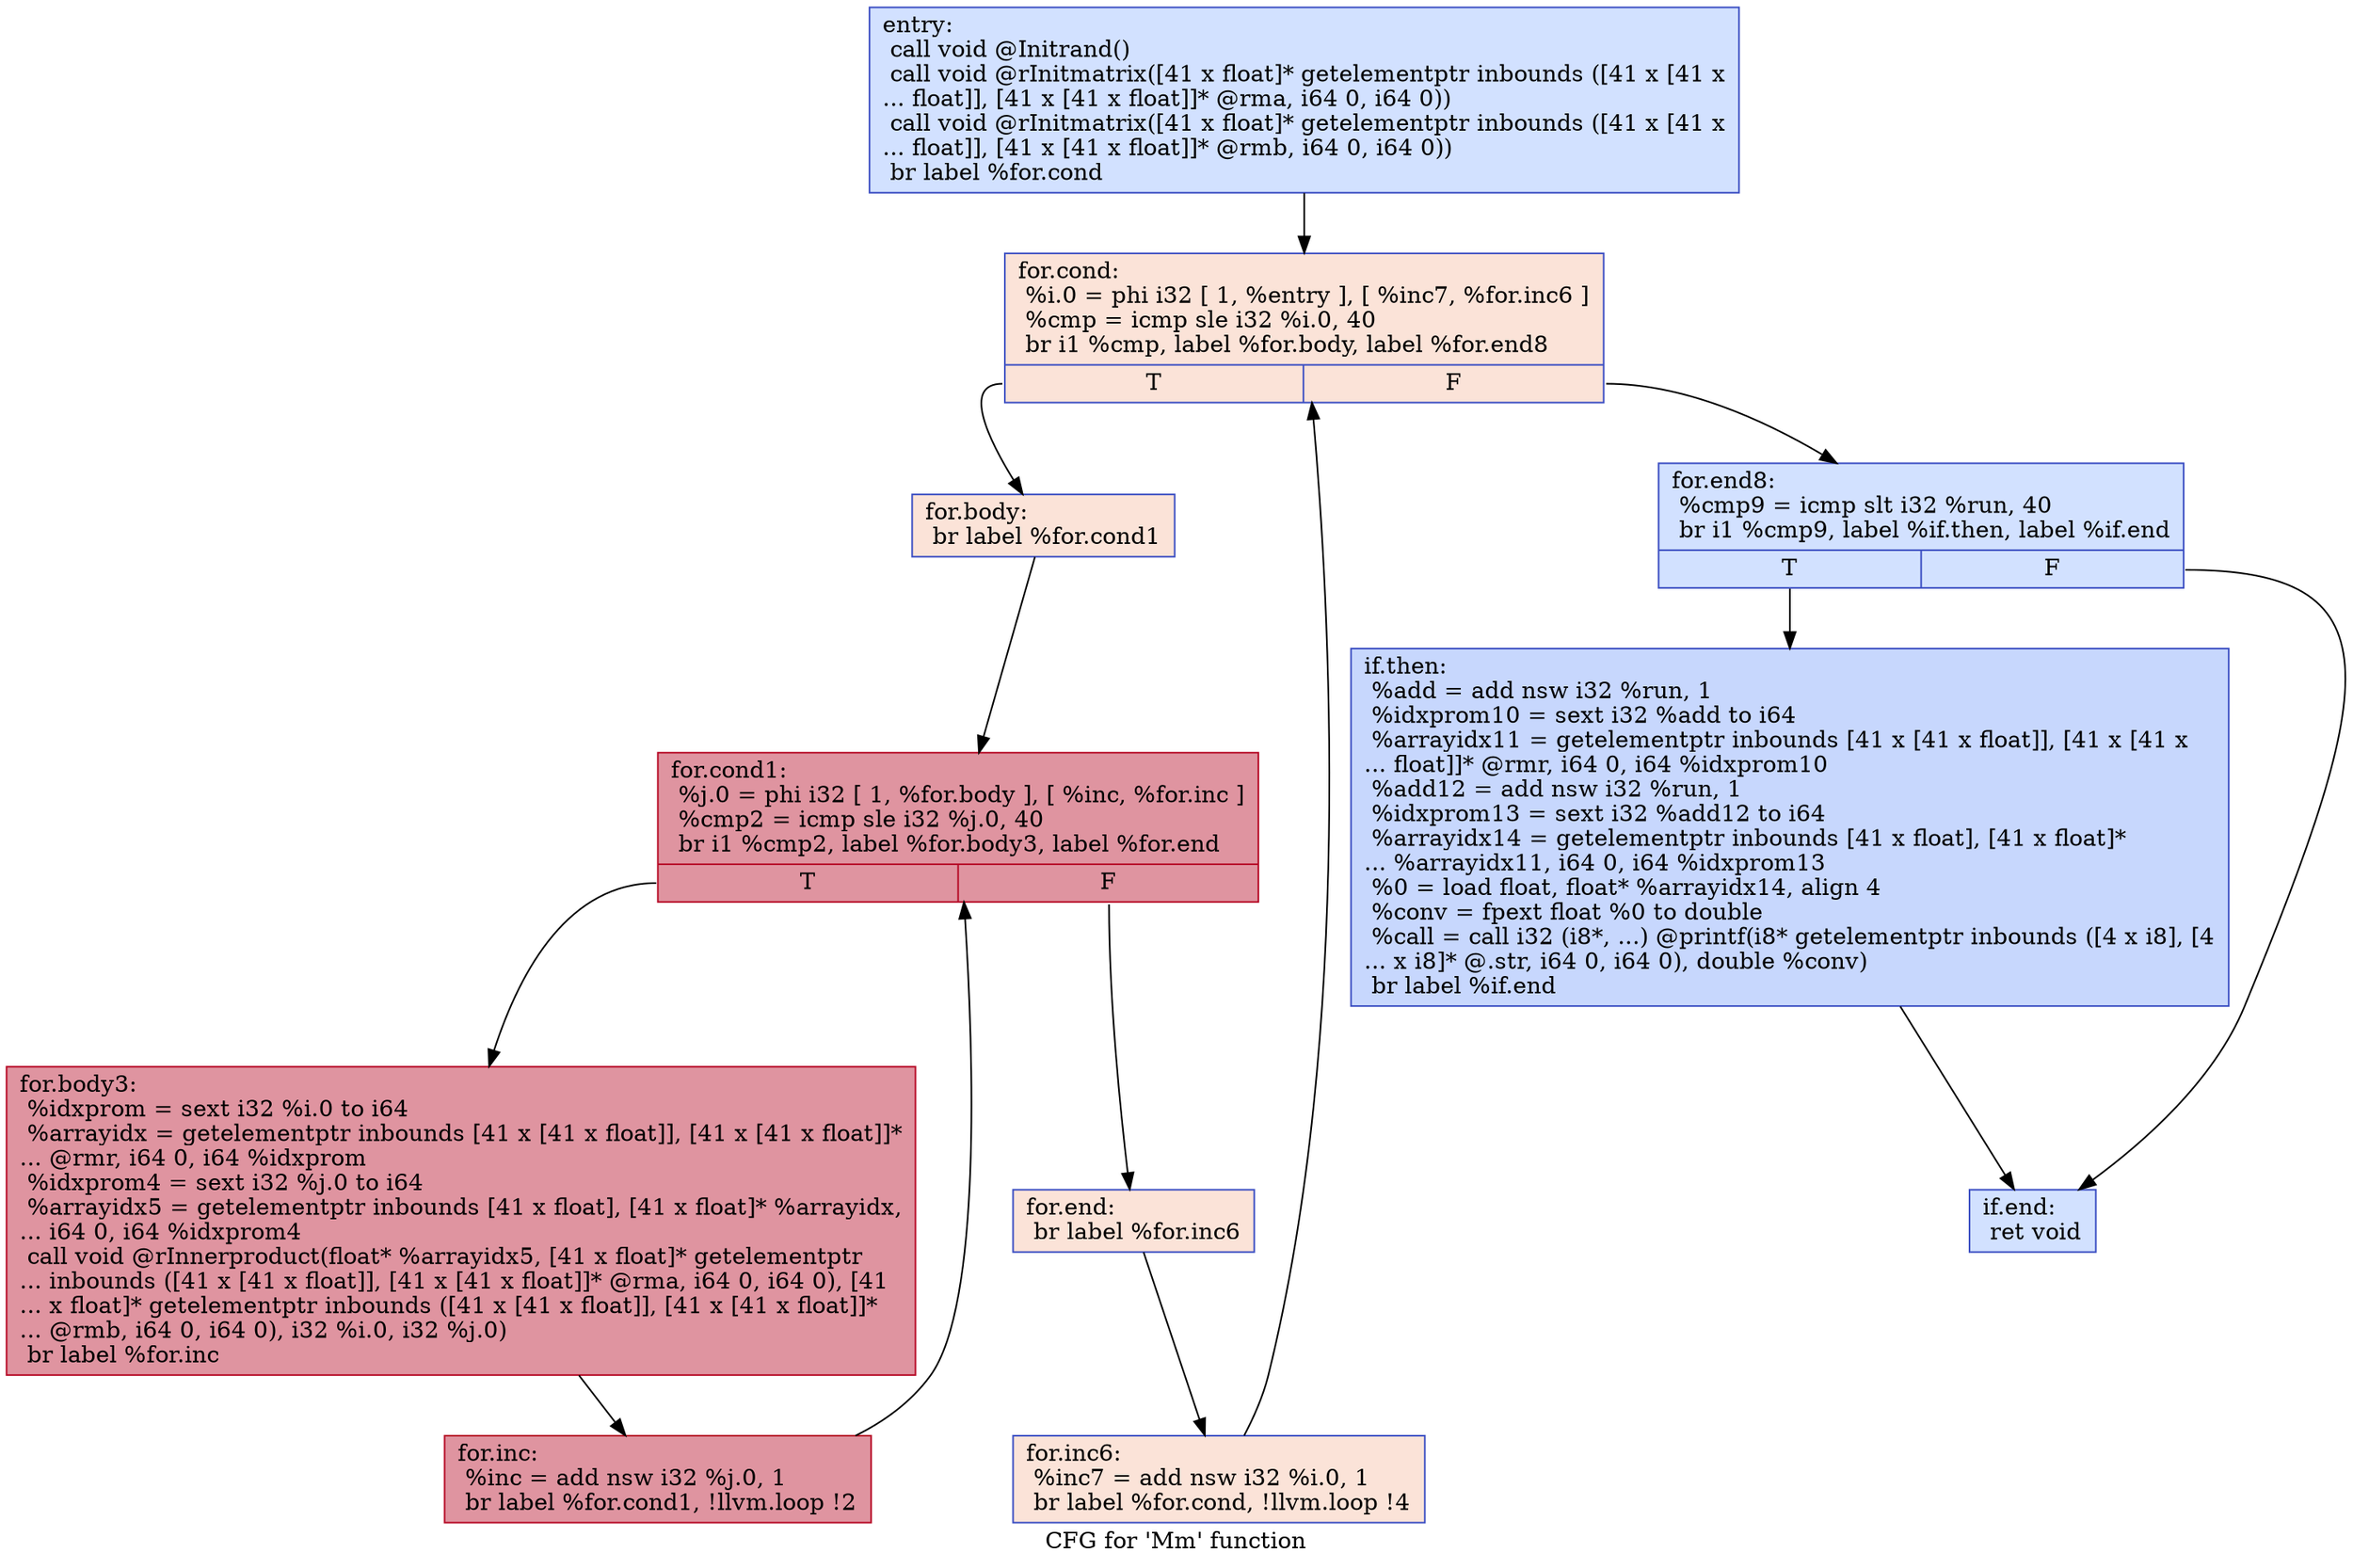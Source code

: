 digraph "CFG for 'Mm' function" {
	label="CFG for 'Mm' function";

	Node0x55edd0ce1fc0 [shape=record,color="#3d50c3ff", style=filled, fillcolor="#9abbff70",label="{entry:\l  call void @Initrand()\l  call void @rInitmatrix([41 x float]* getelementptr inbounds ([41 x [41 x\l... float]], [41 x [41 x float]]* @rma, i64 0, i64 0))\l  call void @rInitmatrix([41 x float]* getelementptr inbounds ([41 x [41 x\l... float]], [41 x [41 x float]]* @rmb, i64 0, i64 0))\l  br label %for.cond\l}"];
	Node0x55edd0ce1fc0 -> Node0x55edd0cdf810;
	Node0x55edd0cdf810 [shape=record,color="#3d50c3ff", style=filled, fillcolor="#f6bfa670",label="{for.cond:                                         \l  %i.0 = phi i32 [ 1, %entry ], [ %inc7, %for.inc6 ]\l  %cmp = icmp sle i32 %i.0, 40\l  br i1 %cmp, label %for.body, label %for.end8\l|{<s0>T|<s1>F}}"];
	Node0x55edd0cdf810:s0 -> Node0x55edd0cdf860;
	Node0x55edd0cdf810:s1 -> Node0x55edd0cdfa40;
	Node0x55edd0cdf860 [shape=record,color="#3d50c3ff", style=filled, fillcolor="#f6bfa670",label="{for.body:                                         \l  br label %for.cond1\l}"];
	Node0x55edd0cdf860 -> Node0x55edd0cdf8b0;
	Node0x55edd0cdf8b0 [shape=record,color="#b70d28ff", style=filled, fillcolor="#b70d2870",label="{for.cond1:                                        \l  %j.0 = phi i32 [ 1, %for.body ], [ %inc, %for.inc ]\l  %cmp2 = icmp sle i32 %j.0, 40\l  br i1 %cmp2, label %for.body3, label %for.end\l|{<s0>T|<s1>F}}"];
	Node0x55edd0cdf8b0:s0 -> Node0x55edd0cdf900;
	Node0x55edd0cdf8b0:s1 -> Node0x55edd0cdf9a0;
	Node0x55edd0cdf900 [shape=record,color="#b70d28ff", style=filled, fillcolor="#b70d2870",label="{for.body3:                                        \l  %idxprom = sext i32 %i.0 to i64\l  %arrayidx = getelementptr inbounds [41 x [41 x float]], [41 x [41 x float]]*\l... @rmr, i64 0, i64 %idxprom\l  %idxprom4 = sext i32 %j.0 to i64\l  %arrayidx5 = getelementptr inbounds [41 x float], [41 x float]* %arrayidx,\l... i64 0, i64 %idxprom4\l  call void @rInnerproduct(float* %arrayidx5, [41 x float]* getelementptr\l... inbounds ([41 x [41 x float]], [41 x [41 x float]]* @rma, i64 0, i64 0), [41\l... x float]* getelementptr inbounds ([41 x [41 x float]], [41 x [41 x float]]*\l... @rmb, i64 0, i64 0), i32 %i.0, i32 %j.0)\l  br label %for.inc\l}"];
	Node0x55edd0cdf900 -> Node0x55edd0cdf950;
	Node0x55edd0cdf950 [shape=record,color="#b70d28ff", style=filled, fillcolor="#b70d2870",label="{for.inc:                                          \l  %inc = add nsw i32 %j.0, 1\l  br label %for.cond1, !llvm.loop !2\l}"];
	Node0x55edd0cdf950 -> Node0x55edd0cdf8b0;
	Node0x55edd0cdf9a0 [shape=record,color="#3d50c3ff", style=filled, fillcolor="#f6bfa670",label="{for.end:                                          \l  br label %for.inc6\l}"];
	Node0x55edd0cdf9a0 -> Node0x55edd0cdf9f0;
	Node0x55edd0cdf9f0 [shape=record,color="#3d50c3ff", style=filled, fillcolor="#f6bfa670",label="{for.inc6:                                         \l  %inc7 = add nsw i32 %i.0, 1\l  br label %for.cond, !llvm.loop !4\l}"];
	Node0x55edd0cdf9f0 -> Node0x55edd0cdf810;
	Node0x55edd0cdfa40 [shape=record,color="#3d50c3ff", style=filled, fillcolor="#9abbff70",label="{for.end8:                                         \l  %cmp9 = icmp slt i32 %run, 40\l  br i1 %cmp9, label %if.then, label %if.end\l|{<s0>T|<s1>F}}"];
	Node0x55edd0cdfa40:s0 -> Node0x55edd0cdfa90;
	Node0x55edd0cdfa40:s1 -> Node0x55edd0cdfae0;
	Node0x55edd0cdfa90 [shape=record,color="#3d50c3ff", style=filled, fillcolor="#81a4fb70",label="{if.then:                                          \l  %add = add nsw i32 %run, 1\l  %idxprom10 = sext i32 %add to i64\l  %arrayidx11 = getelementptr inbounds [41 x [41 x float]], [41 x [41 x\l... float]]* @rmr, i64 0, i64 %idxprom10\l  %add12 = add nsw i32 %run, 1\l  %idxprom13 = sext i32 %add12 to i64\l  %arrayidx14 = getelementptr inbounds [41 x float], [41 x float]*\l... %arrayidx11, i64 0, i64 %idxprom13\l  %0 = load float, float* %arrayidx14, align 4\l  %conv = fpext float %0 to double\l  %call = call i32 (i8*, ...) @printf(i8* getelementptr inbounds ([4 x i8], [4\l... x i8]* @.str, i64 0, i64 0), double %conv)\l  br label %if.end\l}"];
	Node0x55edd0cdfa90 -> Node0x55edd0cdfae0;
	Node0x55edd0cdfae0 [shape=record,color="#3d50c3ff", style=filled, fillcolor="#9abbff70",label="{if.end:                                           \l  ret void\l}"];
}

